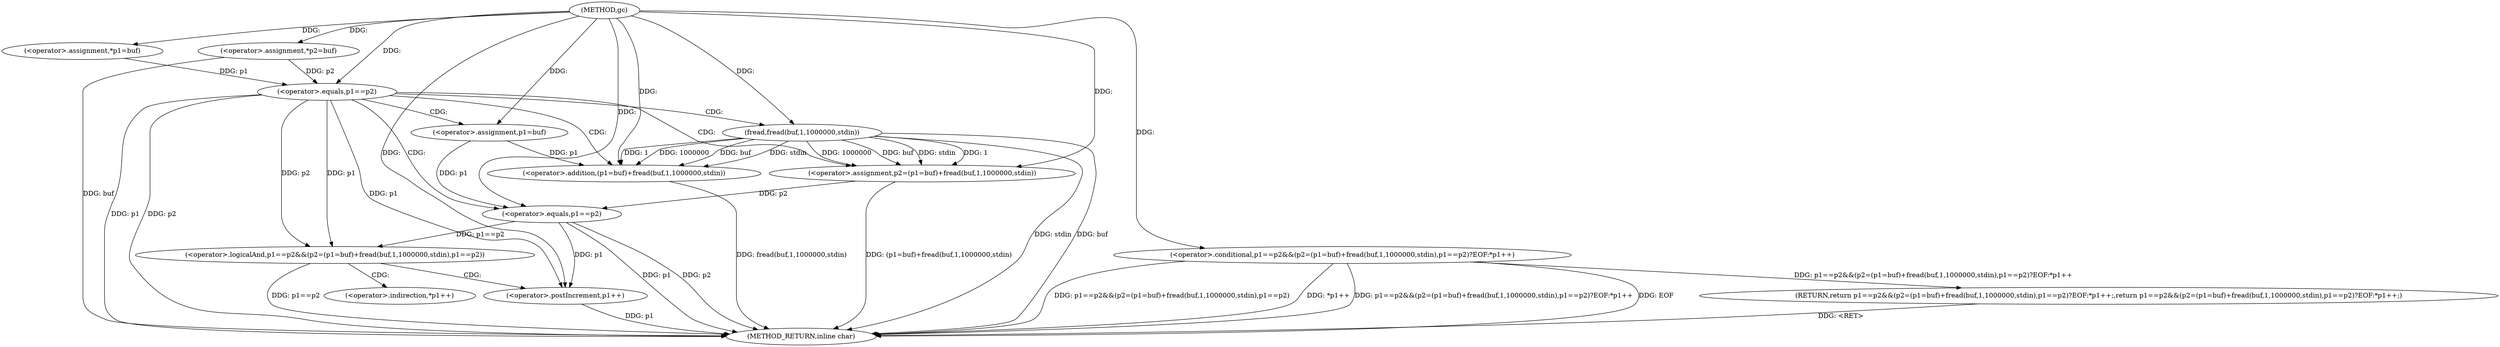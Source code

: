 digraph "gc" {  
"1000106" [label = "(METHOD,gc)" ]
"1000142" [label = "(METHOD_RETURN,inline char)" ]
"1000110" [label = "(<operator>.assignment,*p1=buf)" ]
"1000114" [label = "(<operator>.assignment,*p2=buf)" ]
"1000117" [label = "(RETURN,return p1==p2&&(p2=(p1=buf)+fread(buf,1,1000000,stdin),p1==p2)?EOF:*p1++;,return p1==p2&&(p2=(p1=buf)+fread(buf,1,1000000,stdin),p1==p2)?EOF:*p1++;)" ]
"1000118" [label = "(<operator>.conditional,p1==p2&&(p2=(p1=buf)+fread(buf,1,1000000,stdin),p1==p2)?EOF:*p1++)" ]
"1000119" [label = "(<operator>.logicalAnd,p1==p2&&(p2=(p1=buf)+fread(buf,1,1000000,stdin),p1==p2))" ]
"1000120" [label = "(<operator>.equals,p1==p2)" ]
"1000124" [label = "(<operator>.assignment,p2=(p1=buf)+fread(buf,1,1000000,stdin))" ]
"1000135" [label = "(<operator>.equals,p1==p2)" ]
"1000140" [label = "(<operator>.postIncrement,p1++)" ]
"1000126" [label = "(<operator>.addition,(p1=buf)+fread(buf,1,1000000,stdin))" ]
"1000127" [label = "(<operator>.assignment,p1=buf)" ]
"1000130" [label = "(fread,fread(buf,1,1000000,stdin))" ]
"1000139" [label = "(<operator>.indirection,*p1++)" ]
  "1000117" -> "1000142"  [ label = "DDG: <RET>"] 
  "1000114" -> "1000142"  [ label = "DDG: buf"] 
  "1000120" -> "1000142"  [ label = "DDG: p1"] 
  "1000120" -> "1000142"  [ label = "DDG: p2"] 
  "1000119" -> "1000142"  [ label = "DDG: p1==p2"] 
  "1000130" -> "1000142"  [ label = "DDG: buf"] 
  "1000126" -> "1000142"  [ label = "DDG: fread(buf,1,1000000,stdin)"] 
  "1000124" -> "1000142"  [ label = "DDG: (p1=buf)+fread(buf,1,1000000,stdin)"] 
  "1000135" -> "1000142"  [ label = "DDG: p1"] 
  "1000135" -> "1000142"  [ label = "DDG: p2"] 
  "1000118" -> "1000142"  [ label = "DDG: p1==p2&&(p2=(p1=buf)+fread(buf,1,1000000,stdin),p1==p2)"] 
  "1000140" -> "1000142"  [ label = "DDG: p1"] 
  "1000118" -> "1000142"  [ label = "DDG: *p1++"] 
  "1000118" -> "1000142"  [ label = "DDG: p1==p2&&(p2=(p1=buf)+fread(buf,1,1000000,stdin),p1==p2)?EOF:*p1++"] 
  "1000118" -> "1000142"  [ label = "DDG: EOF"] 
  "1000130" -> "1000142"  [ label = "DDG: stdin"] 
  "1000106" -> "1000110"  [ label = "DDG: "] 
  "1000106" -> "1000114"  [ label = "DDG: "] 
  "1000118" -> "1000117"  [ label = "DDG: p1==p2&&(p2=(p1=buf)+fread(buf,1,1000000,stdin),p1==p2)?EOF:*p1++"] 
  "1000106" -> "1000118"  [ label = "DDG: "] 
  "1000120" -> "1000119"  [ label = "DDG: p1"] 
  "1000120" -> "1000119"  [ label = "DDG: p2"] 
  "1000135" -> "1000119"  [ label = "DDG: p1==p2"] 
  "1000110" -> "1000120"  [ label = "DDG: p1"] 
  "1000106" -> "1000120"  [ label = "DDG: "] 
  "1000114" -> "1000120"  [ label = "DDG: p2"] 
  "1000130" -> "1000124"  [ label = "DDG: 1"] 
  "1000130" -> "1000124"  [ label = "DDG: 1000000"] 
  "1000130" -> "1000124"  [ label = "DDG: buf"] 
  "1000130" -> "1000124"  [ label = "DDG: stdin"] 
  "1000120" -> "1000140"  [ label = "DDG: p1"] 
  "1000135" -> "1000140"  [ label = "DDG: p1"] 
  "1000106" -> "1000140"  [ label = "DDG: "] 
  "1000106" -> "1000124"  [ label = "DDG: "] 
  "1000127" -> "1000135"  [ label = "DDG: p1"] 
  "1000106" -> "1000135"  [ label = "DDG: "] 
  "1000124" -> "1000135"  [ label = "DDG: p2"] 
  "1000127" -> "1000126"  [ label = "DDG: p1"] 
  "1000106" -> "1000126"  [ label = "DDG: "] 
  "1000130" -> "1000126"  [ label = "DDG: 1"] 
  "1000130" -> "1000126"  [ label = "DDG: 1000000"] 
  "1000130" -> "1000126"  [ label = "DDG: buf"] 
  "1000130" -> "1000126"  [ label = "DDG: stdin"] 
  "1000106" -> "1000127"  [ label = "DDG: "] 
  "1000106" -> "1000130"  [ label = "DDG: "] 
  "1000119" -> "1000139"  [ label = "CDG: "] 
  "1000119" -> "1000140"  [ label = "CDG: "] 
  "1000120" -> "1000124"  [ label = "CDG: "] 
  "1000120" -> "1000130"  [ label = "CDG: "] 
  "1000120" -> "1000135"  [ label = "CDG: "] 
  "1000120" -> "1000127"  [ label = "CDG: "] 
  "1000120" -> "1000126"  [ label = "CDG: "] 
}
